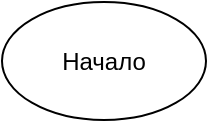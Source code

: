 <mxfile version="25.0.3">
  <diagram id="Y07L605jlKLvzx60TFFA" name="Страница — 1">
    <mxGraphModel dx="1263" dy="885" grid="0" gridSize="10" guides="1" tooltips="1" connect="1" arrows="1" fold="1" page="0" pageScale="1" pageWidth="827" pageHeight="1169" math="0" shadow="0">
      <root>
        <mxCell id="0" />
        <mxCell id="1" parent="0" />
        <mxCell id="ApZE57ZHYSGGuRNPVsKW-1" value="Начало" style="ellipse;whiteSpace=wrap;html=1;" vertex="1" parent="1">
          <mxGeometry x="294" y="87" width="102" height="59" as="geometry" />
        </mxCell>
      </root>
    </mxGraphModel>
  </diagram>
</mxfile>
